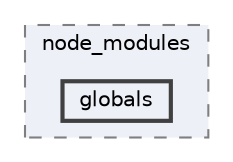 digraph "pkiclassroomrescheduler/src/main/frontend/node_modules/@eslint/eslintrc/node_modules/globals"
{
 // LATEX_PDF_SIZE
  bgcolor="transparent";
  edge [fontname=Helvetica,fontsize=10,labelfontname=Helvetica,labelfontsize=10];
  node [fontname=Helvetica,fontsize=10,shape=box,height=0.2,width=0.4];
  compound=true
  subgraph clusterdir_2c218fb5213ca90cf450983811f77edc {
    graph [ bgcolor="#edf0f7", pencolor="grey50", label="node_modules", fontname=Helvetica,fontsize=10 style="filled,dashed", URL="dir_2c218fb5213ca90cf450983811f77edc.html",tooltip=""]
  dir_413aed467671883594d4c44bab84651f [label="globals", fillcolor="#edf0f7", color="grey25", style="filled,bold", URL="dir_413aed467671883594d4c44bab84651f.html",tooltip=""];
  }
}
